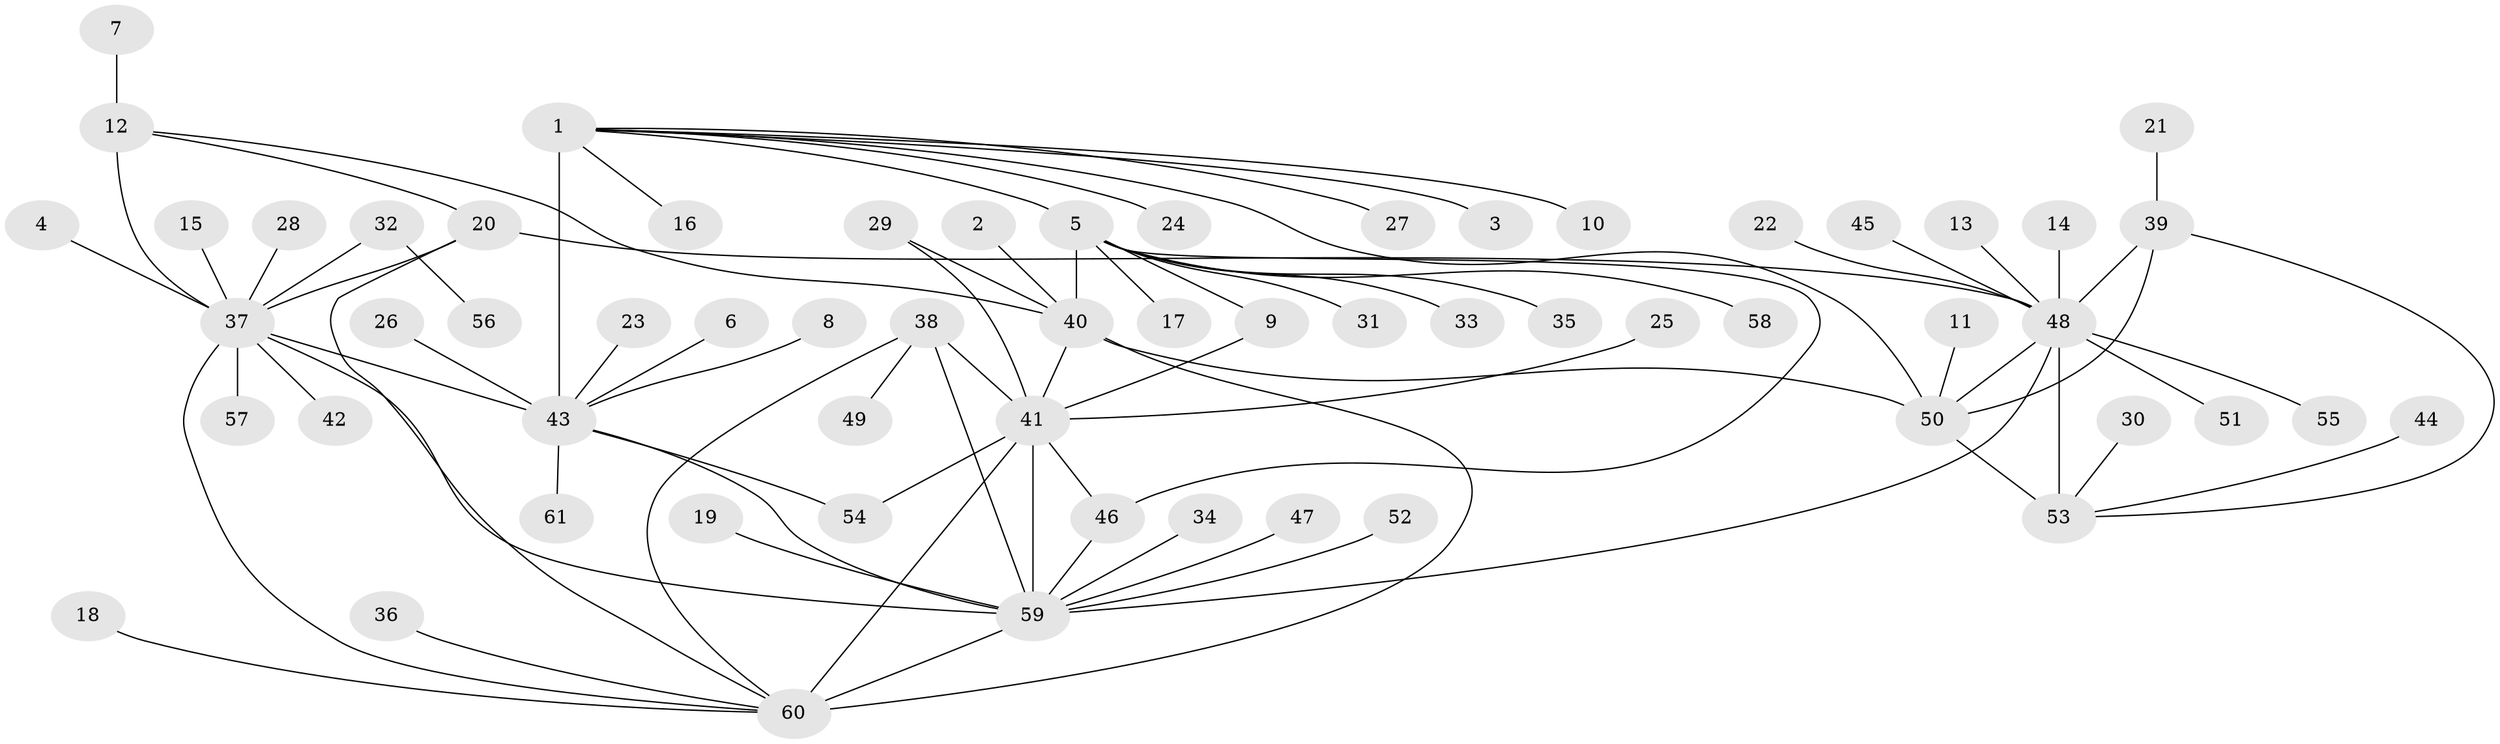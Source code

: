 // original degree distribution, {12: 0.01652892561983471, 8: 0.06611570247933884, 7: 0.024793388429752067, 6: 0.024793388429752067, 5: 0.03305785123966942, 9: 0.024793388429752067, 10: 0.03305785123966942, 11: 0.01652892561983471, 13: 0.008264462809917356, 2: 0.1322314049586777, 3: 0.03305785123966942, 1: 0.5702479338842975, 4: 0.01652892561983471}
// Generated by graph-tools (version 1.1) at 2025/50/03/09/25 03:50:27]
// undirected, 61 vertices, 81 edges
graph export_dot {
graph [start="1"]
  node [color=gray90,style=filled];
  1;
  2;
  3;
  4;
  5;
  6;
  7;
  8;
  9;
  10;
  11;
  12;
  13;
  14;
  15;
  16;
  17;
  18;
  19;
  20;
  21;
  22;
  23;
  24;
  25;
  26;
  27;
  28;
  29;
  30;
  31;
  32;
  33;
  34;
  35;
  36;
  37;
  38;
  39;
  40;
  41;
  42;
  43;
  44;
  45;
  46;
  47;
  48;
  49;
  50;
  51;
  52;
  53;
  54;
  55;
  56;
  57;
  58;
  59;
  60;
  61;
  1 -- 3 [weight=1.0];
  1 -- 5 [weight=1.0];
  1 -- 10 [weight=1.0];
  1 -- 16 [weight=1.0];
  1 -- 24 [weight=1.0];
  1 -- 27 [weight=1.0];
  1 -- 43 [weight=8.0];
  1 -- 50 [weight=1.0];
  2 -- 40 [weight=1.0];
  4 -- 37 [weight=1.0];
  5 -- 9 [weight=1.0];
  5 -- 17 [weight=1.0];
  5 -- 31 [weight=1.0];
  5 -- 33 [weight=1.0];
  5 -- 35 [weight=1.0];
  5 -- 40 [weight=9.0];
  5 -- 46 [weight=1.0];
  5 -- 58 [weight=1.0];
  6 -- 43 [weight=1.0];
  7 -- 12 [weight=1.0];
  8 -- 43 [weight=1.0];
  9 -- 41 [weight=1.0];
  11 -- 50 [weight=1.0];
  12 -- 20 [weight=1.0];
  12 -- 37 [weight=4.0];
  12 -- 40 [weight=1.0];
  13 -- 48 [weight=1.0];
  14 -- 48 [weight=1.0];
  15 -- 37 [weight=1.0];
  18 -- 60 [weight=1.0];
  19 -- 59 [weight=1.0];
  20 -- 37 [weight=4.0];
  20 -- 48 [weight=2.0];
  20 -- 60 [weight=1.0];
  21 -- 39 [weight=1.0];
  22 -- 48 [weight=1.0];
  23 -- 43 [weight=1.0];
  25 -- 41 [weight=1.0];
  26 -- 43 [weight=1.0];
  28 -- 37 [weight=1.0];
  29 -- 40 [weight=1.0];
  29 -- 41 [weight=1.0];
  30 -- 53 [weight=1.0];
  32 -- 37 [weight=1.0];
  32 -- 56 [weight=1.0];
  34 -- 59 [weight=1.0];
  36 -- 60 [weight=1.0];
  37 -- 42 [weight=1.0];
  37 -- 43 [weight=1.0];
  37 -- 57 [weight=1.0];
  37 -- 59 [weight=1.0];
  37 -- 60 [weight=1.0];
  38 -- 41 [weight=1.0];
  38 -- 49 [weight=1.0];
  38 -- 59 [weight=3.0];
  38 -- 60 [weight=1.0];
  39 -- 48 [weight=3.0];
  39 -- 50 [weight=1.0];
  39 -- 53 [weight=1.0];
  40 -- 41 [weight=1.0];
  40 -- 50 [weight=1.0];
  40 -- 60 [weight=1.0];
  41 -- 46 [weight=1.0];
  41 -- 54 [weight=1.0];
  41 -- 59 [weight=3.0];
  41 -- 60 [weight=1.0];
  43 -- 54 [weight=1.0];
  43 -- 59 [weight=1.0];
  43 -- 61 [weight=1.0];
  44 -- 53 [weight=1.0];
  45 -- 48 [weight=1.0];
  46 -- 59 [weight=1.0];
  47 -- 59 [weight=1.0];
  48 -- 50 [weight=3.0];
  48 -- 51 [weight=1.0];
  48 -- 53 [weight=3.0];
  48 -- 55 [weight=1.0];
  48 -- 59 [weight=1.0];
  50 -- 53 [weight=1.0];
  52 -- 59 [weight=1.0];
  59 -- 60 [weight=3.0];
}
